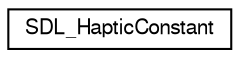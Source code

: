 digraph "Graphical Class Hierarchy"
{
  edge [fontname="FreeSans",fontsize="10",labelfontname="FreeSans",labelfontsize="10"];
  node [fontname="FreeSans",fontsize="10",shape=record];
  rankdir="LR";
  Node1 [label="SDL_HapticConstant",height=0.2,width=0.4,color="black", fillcolor="white", style="filled",URL="$d7/d4d/struct_s_d_l___haptic_constant.html",tooltip="A structure containing a template for a Constant effect. "];
}
